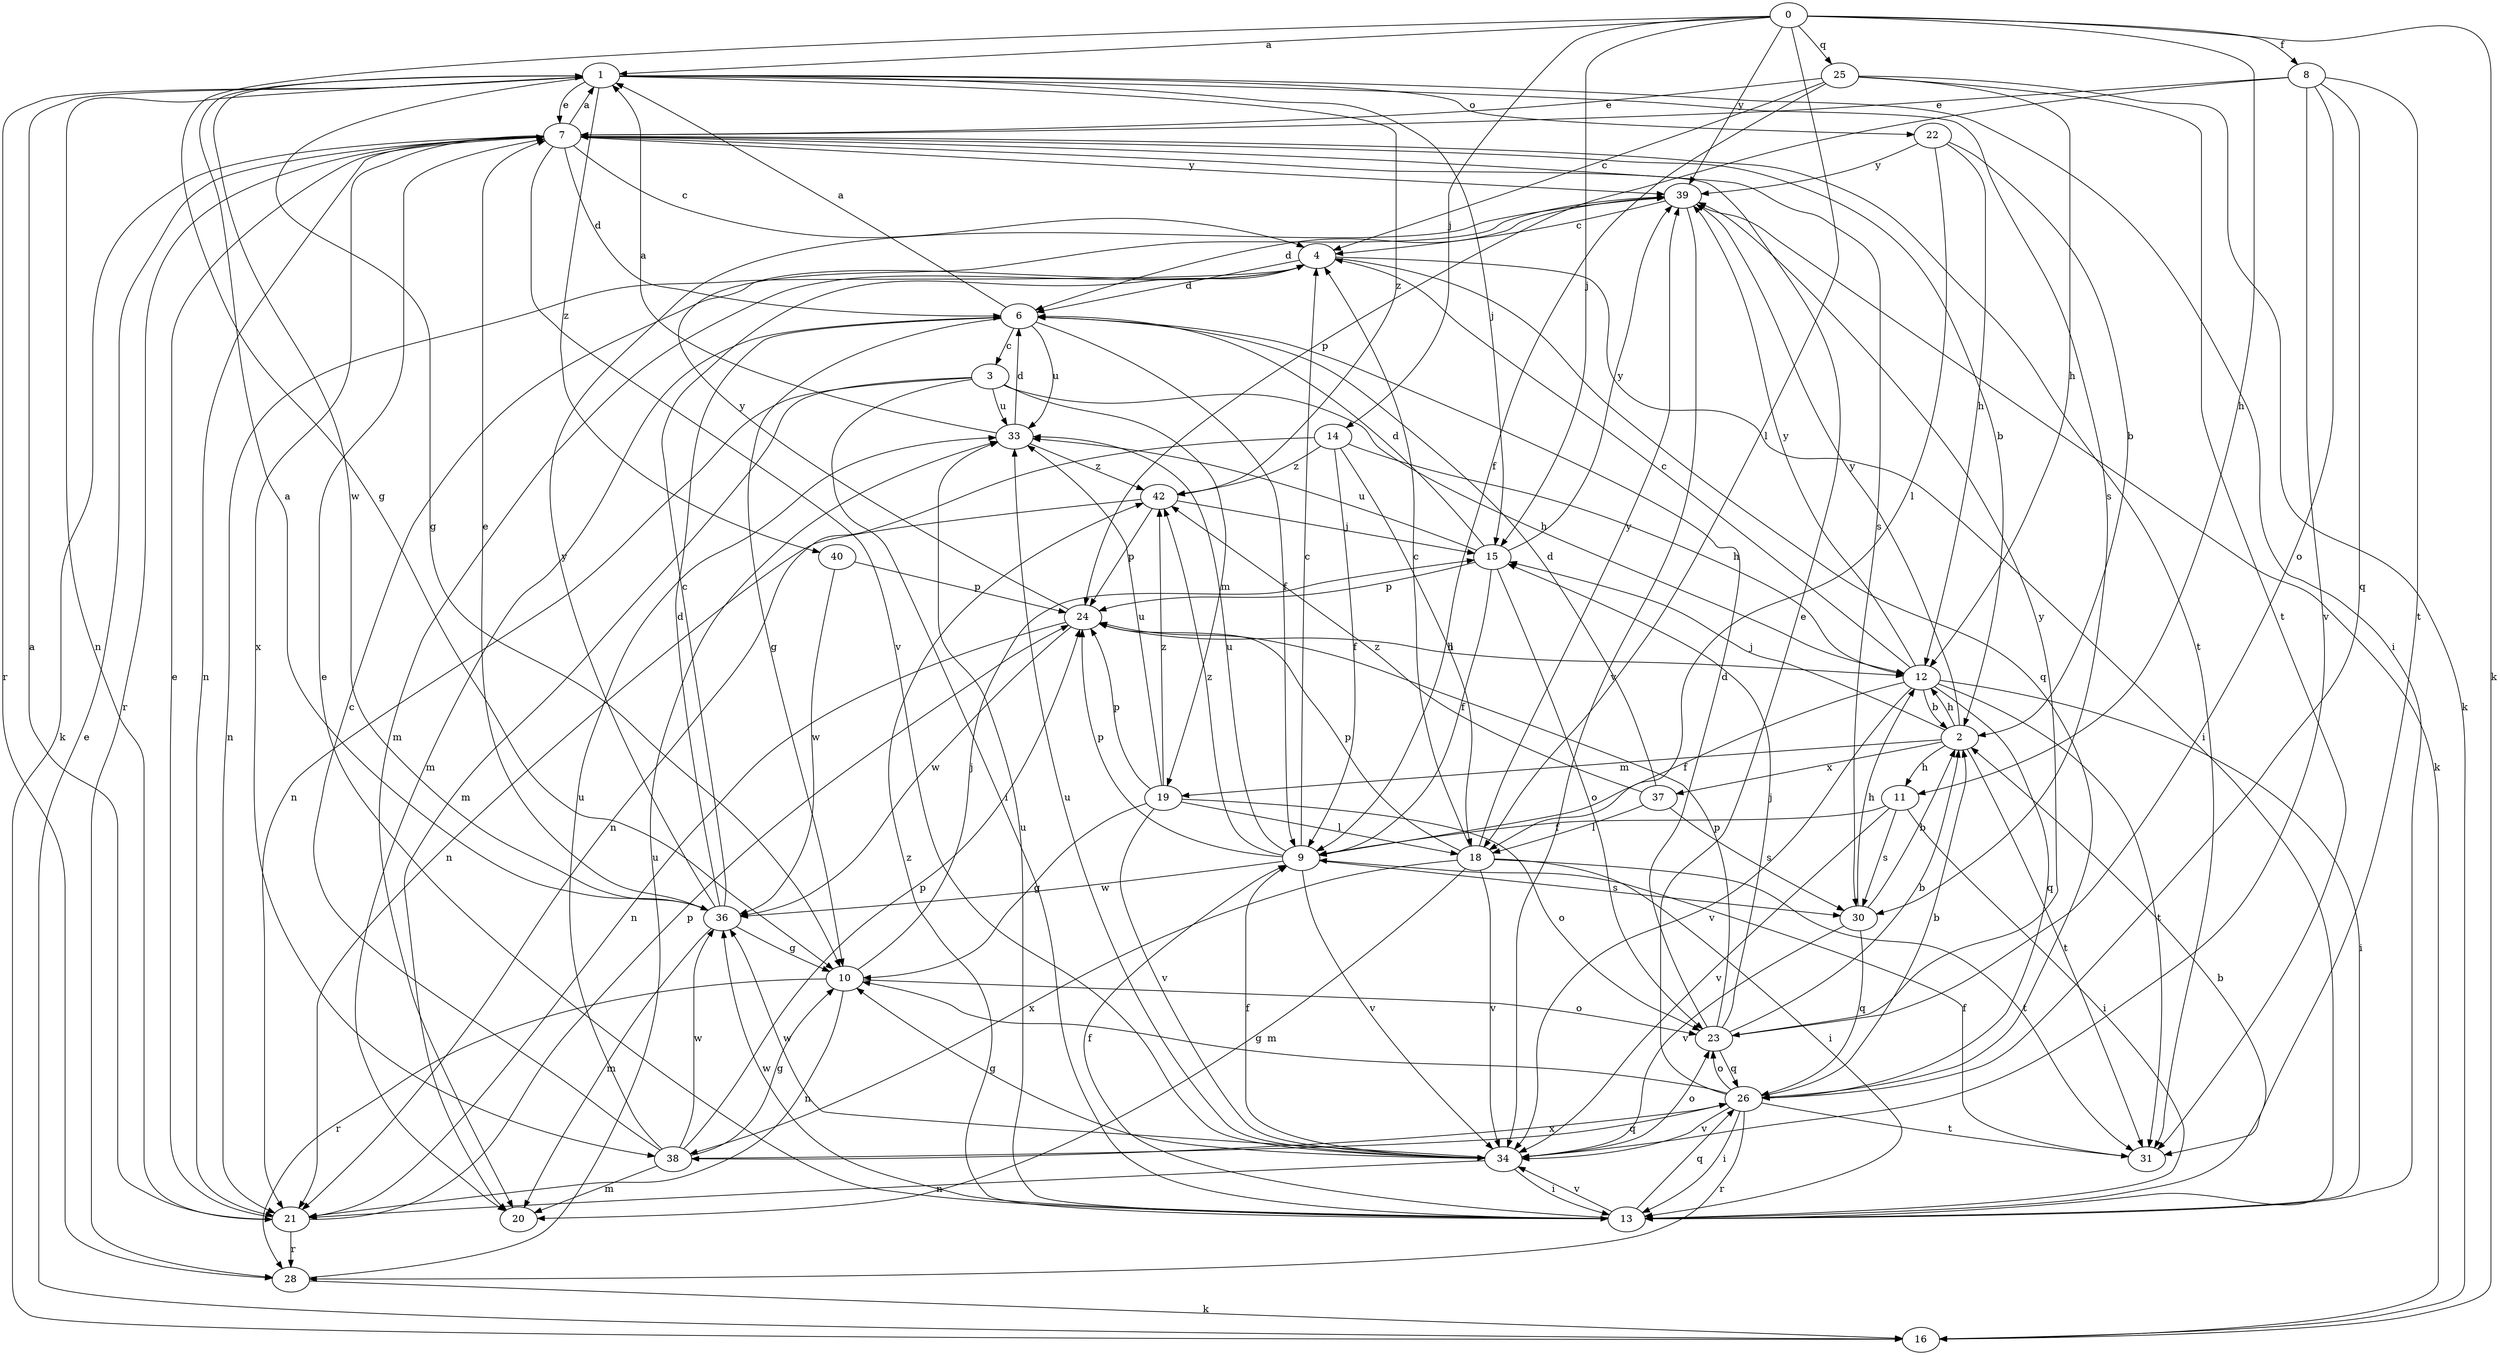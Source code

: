 strict digraph  {
0;
1;
2;
3;
4;
6;
7;
8;
9;
10;
11;
12;
13;
14;
15;
16;
18;
19;
20;
21;
22;
23;
24;
25;
26;
28;
30;
31;
33;
34;
36;
37;
38;
39;
40;
42;
0 -> 1  [label=a];
0 -> 8  [label=f];
0 -> 10  [label=g];
0 -> 11  [label=h];
0 -> 14  [label=j];
0 -> 15  [label=j];
0 -> 16  [label=k];
0 -> 18  [label=l];
0 -> 25  [label=q];
0 -> 39  [label=y];
1 -> 7  [label=e];
1 -> 10  [label=g];
1 -> 13  [label=i];
1 -> 15  [label=j];
1 -> 21  [label=n];
1 -> 22  [label=o];
1 -> 28  [label=r];
1 -> 30  [label=s];
1 -> 36  [label=w];
1 -> 40  [label=z];
1 -> 42  [label=z];
2 -> 11  [label=h];
2 -> 12  [label=h];
2 -> 15  [label=j];
2 -> 19  [label=m];
2 -> 31  [label=t];
2 -> 37  [label=x];
2 -> 39  [label=y];
3 -> 12  [label=h];
3 -> 13  [label=i];
3 -> 19  [label=m];
3 -> 20  [label=m];
3 -> 21  [label=n];
3 -> 33  [label=u];
4 -> 6  [label=d];
4 -> 13  [label=i];
4 -> 20  [label=m];
4 -> 21  [label=n];
4 -> 26  [label=q];
6 -> 1  [label=a];
6 -> 3  [label=c];
6 -> 9  [label=f];
6 -> 10  [label=g];
6 -> 20  [label=m];
6 -> 33  [label=u];
7 -> 1  [label=a];
7 -> 2  [label=b];
7 -> 4  [label=c];
7 -> 6  [label=d];
7 -> 16  [label=k];
7 -> 21  [label=n];
7 -> 28  [label=r];
7 -> 30  [label=s];
7 -> 31  [label=t];
7 -> 34  [label=v];
7 -> 38  [label=x];
7 -> 39  [label=y];
8 -> 7  [label=e];
8 -> 23  [label=o];
8 -> 24  [label=p];
8 -> 26  [label=q];
8 -> 31  [label=t];
8 -> 34  [label=v];
9 -> 4  [label=c];
9 -> 24  [label=p];
9 -> 30  [label=s];
9 -> 33  [label=u];
9 -> 34  [label=v];
9 -> 36  [label=w];
9 -> 42  [label=z];
10 -> 15  [label=j];
10 -> 21  [label=n];
10 -> 23  [label=o];
10 -> 28  [label=r];
11 -> 9  [label=f];
11 -> 13  [label=i];
11 -> 30  [label=s];
11 -> 34  [label=v];
12 -> 2  [label=b];
12 -> 4  [label=c];
12 -> 9  [label=f];
12 -> 13  [label=i];
12 -> 26  [label=q];
12 -> 31  [label=t];
12 -> 34  [label=v];
12 -> 39  [label=y];
13 -> 2  [label=b];
13 -> 7  [label=e];
13 -> 9  [label=f];
13 -> 26  [label=q];
13 -> 33  [label=u];
13 -> 34  [label=v];
13 -> 36  [label=w];
13 -> 42  [label=z];
14 -> 9  [label=f];
14 -> 12  [label=h];
14 -> 18  [label=l];
14 -> 21  [label=n];
14 -> 42  [label=z];
15 -> 6  [label=d];
15 -> 9  [label=f];
15 -> 23  [label=o];
15 -> 24  [label=p];
15 -> 33  [label=u];
15 -> 39  [label=y];
16 -> 7  [label=e];
18 -> 4  [label=c];
18 -> 13  [label=i];
18 -> 20  [label=m];
18 -> 24  [label=p];
18 -> 31  [label=t];
18 -> 34  [label=v];
18 -> 38  [label=x];
18 -> 39  [label=y];
19 -> 10  [label=g];
19 -> 18  [label=l];
19 -> 23  [label=o];
19 -> 24  [label=p];
19 -> 33  [label=u];
19 -> 34  [label=v];
19 -> 42  [label=z];
21 -> 1  [label=a];
21 -> 7  [label=e];
21 -> 24  [label=p];
21 -> 28  [label=r];
22 -> 2  [label=b];
22 -> 12  [label=h];
22 -> 18  [label=l];
22 -> 39  [label=y];
23 -> 2  [label=b];
23 -> 6  [label=d];
23 -> 15  [label=j];
23 -> 24  [label=p];
23 -> 26  [label=q];
23 -> 39  [label=y];
24 -> 12  [label=h];
24 -> 21  [label=n];
24 -> 36  [label=w];
24 -> 39  [label=y];
25 -> 4  [label=c];
25 -> 7  [label=e];
25 -> 9  [label=f];
25 -> 12  [label=h];
25 -> 16  [label=k];
25 -> 31  [label=t];
26 -> 2  [label=b];
26 -> 7  [label=e];
26 -> 10  [label=g];
26 -> 13  [label=i];
26 -> 23  [label=o];
26 -> 28  [label=r];
26 -> 31  [label=t];
26 -> 34  [label=v];
26 -> 38  [label=x];
28 -> 16  [label=k];
28 -> 33  [label=u];
30 -> 2  [label=b];
30 -> 12  [label=h];
30 -> 26  [label=q];
30 -> 34  [label=v];
31 -> 9  [label=f];
33 -> 1  [label=a];
33 -> 6  [label=d];
33 -> 42  [label=z];
34 -> 9  [label=f];
34 -> 10  [label=g];
34 -> 13  [label=i];
34 -> 21  [label=n];
34 -> 23  [label=o];
34 -> 33  [label=u];
34 -> 36  [label=w];
36 -> 1  [label=a];
36 -> 4  [label=c];
36 -> 6  [label=d];
36 -> 7  [label=e];
36 -> 10  [label=g];
36 -> 20  [label=m];
36 -> 39  [label=y];
37 -> 6  [label=d];
37 -> 18  [label=l];
37 -> 30  [label=s];
37 -> 42  [label=z];
38 -> 4  [label=c];
38 -> 10  [label=g];
38 -> 20  [label=m];
38 -> 24  [label=p];
38 -> 26  [label=q];
38 -> 33  [label=u];
38 -> 36  [label=w];
39 -> 4  [label=c];
39 -> 6  [label=d];
39 -> 16  [label=k];
39 -> 34  [label=v];
40 -> 24  [label=p];
40 -> 36  [label=w];
42 -> 15  [label=j];
42 -> 21  [label=n];
42 -> 24  [label=p];
}
